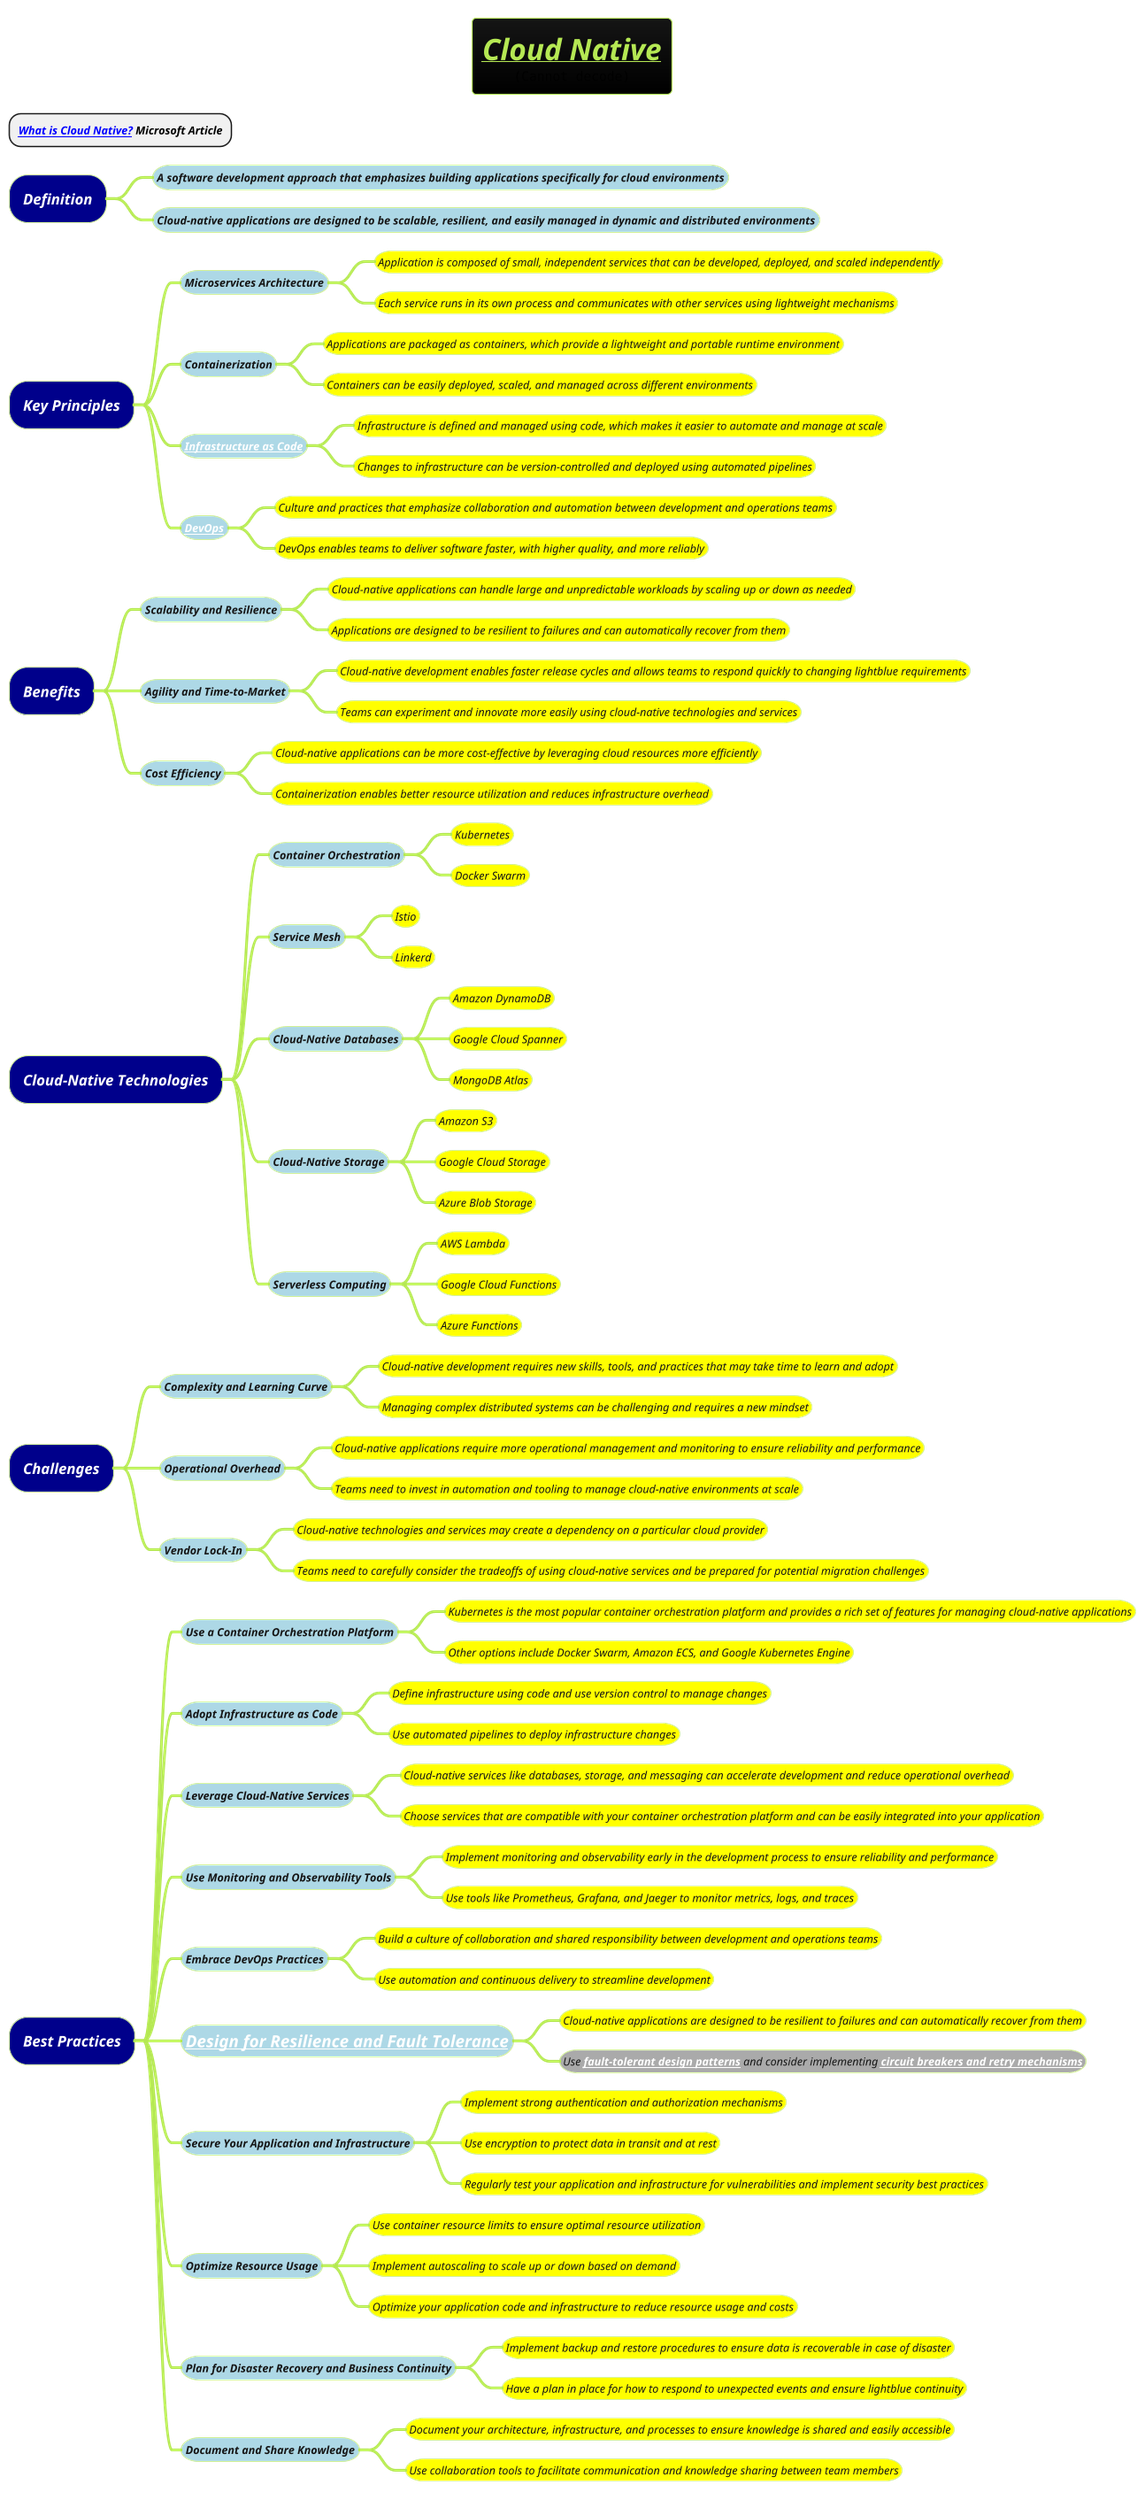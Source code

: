 @startmindmap
title =<i><u>Cloud Native\n<img:images/img.png>

* <i><size:12><b>[[https://learn.microsoft.com/en-us/dotnet/architecture/cloud-native/definition What is Cloud Native?]] Microsoft Article
!theme hacker


*[#darkblue] <color #white><i>Definition
**[#lightblue] <i><size:12>A software development approach that emphasizes building applications specifically for cloud environments
**[#lightblue] <i><size:12>Cloud-native applications are designed to be scalable, resilient, and easily managed in dynamic and distributed environments

*[#darkblue] <color #white><i>Key Principles
**[#lightblue] <i><size:12>Microservices Architecture
***[#yellow] <i><size:12>Application is composed of small, independent services that can be developed, deployed, and scaled independently
***[#yellow] <i><size:12>Each service runs in its own process and communicates with other services using lightweight mechanisms
**[#lightblue] <i><size:12>Containerization
***[#yellow] <i><size:12>Applications are packaged as containers, which provide a lightweight and portable runtime environment
***[#yellow] <i><size:12>Containers can be easily deployed, scaled, and managed across different environments
**[#lightblue] <i><size:12>[[docs/3-devops/devops-plantuml-mindmap/advance-infrastructure-as-code.puml Infrastructure as Code]]
***[#yellow] <i><size:12>Infrastructure is defined and managed using code, which makes it easier to automate and manage at scale
***[#yellow] <i><size:12>Changes to infrastructure can be version-controlled and deployed using automated pipelines
**[#lightblue] <i><size:12>[[docs/3-devops/devops-plantuml-mindmap/DevOps.puml DevOps]]
***[#yellow] <i><size:12>Culture and practices that emphasize collaboration and automation between development and operations teams
***[#yellow] <i><size:12>DevOps enables teams to deliver software faster, with higher quality, and more reliably

*[#darkblue] <color #white><i>Benefits
**[#lightblue] <i><size:12>Scalability and Resilience
***[#yellow] <i><size:12>Cloud-native applications can handle large and unpredictable workloads by scaling up or down as needed
***[#yellow] <i><size:12>Applications are designed to be resilient to failures and can automatically recover from them
**[#lightblue] <i><size:12>Agility and Time-to-Market
***[#yellow] <i><size:12>Cloud-native development enables faster release cycles and allows teams to respond quickly to changing lightblue requirements
***[#yellow] <i><size:12>Teams can experiment and innovate more easily using cloud-native technologies and services
**[#lightblue] <i><size:12>Cost Efficiency
***[#yellow] <i><size:12>Cloud-native applications can be more cost-effective by leveraging cloud resources more efficiently
***[#yellow] <i><size:12>Containerization enables better resource utilization and reduces infrastructure overhead

*[#darkblue] <color #white><i>Cloud-Native Technologies
**[#lightblue] <i><size:12>Container Orchestration
***[#yellow] <i><size:12>Kubernetes
***[#yellow] <i><size:12>Docker Swarm
**[#lightblue] <i><size:12>Service Mesh
***[#yellow] <i><size:12>Istio
***[#yellow] <i><size:12>Linkerd
**[#lightblue] <i><size:12>Cloud-Native Databases
***[#yellow] <i><size:12>Amazon DynamoDB
***[#yellow] <i><size:12>Google Cloud Spanner
***[#yellow] <i><size:12>MongoDB Atlas
**[#lightblue] <i><size:12>Cloud-Native Storage
***[#yellow] <i><size:12>Amazon S3
***[#yellow] <i><size:12>Google Cloud Storage
***[#yellow] <i><size:12>Azure Blob Storage
**[#lightblue] <i><size:12>Serverless Computing
***[#yellow] <i><size:12>AWS Lambda
***[#yellow] <i><size:12>Google Cloud Functions
***[#yellow] <i><size:12>Azure Functions

*[#darkblue] <color #white><i>Challenges
**[#lightblue] <i><size:12>Complexity and Learning Curve
***[#yellow] <i><size:12>Cloud-native development requires new skills, tools, and practices that may take time to learn and adopt
***[#yellow] <i><size:12>Managing complex distributed systems can be challenging and requires a new mindset
**[#lightblue] <i><size:12>Operational Overhead
***[#yellow] <i><size:12>Cloud-native applications require more operational management and monitoring to ensure reliability and performance
***[#yellow] <i><size:12>Teams need to invest in automation and tooling to manage cloud-native environments at scale
**[#lightblue] <i><size:12>Vendor Lock-In
***[#yellow] <i><size:12>Cloud-native technologies and services may create a dependency on a particular cloud provider
***[#yellow] <i><size:12>Teams need to carefully consider the tradeoffs of using cloud-native services and be prepared for potential migration challenges

*[#darkblue] <color #white><i>Best Practices
**[#lightblue] <i><size:12>Use a Container Orchestration Platform
***[#yellow] <i><size:12>Kubernetes is the most popular container orchestration platform and provides a rich set of features for managing cloud-native applications
***[#yellow] <i><size:12>Other options include Docker Swarm, Amazon ECS, and Google Kubernetes Engine
**[#lightblue] <i><size:12>Adopt Infrastructure as Code
***[#yellow] <i><size:12>Define infrastructure using code and use version control to manage changes
***[#yellow] <i><size:12>Use automated pipelines to deploy infrastructure changes
**[#lightblue] <i><size:12>Leverage Cloud-Native Services
***[#yellow] <i><size:12>Cloud-native services like databases, storage, and messaging can accelerate development and reduce operational overhead
***[#yellow] <i><size:12>Choose services that are compatible with your container orchestration platform and can be easily integrated into your application
**[#lightblue] <i><size:12>Use Monitoring and Observability Tools
***[#yellow] <i><size:12>Implement monitoring and observability early in the development process to ensure reliability and performance
***[#yellow] <i><size:12>Use tools like Prometheus, Grafana, and Jaeger to monitor metrics, logs, and traces
**[#lightblue] <i><size:12>Embrace DevOps Practices
***[#yellow] <i><size:12>Build a culture of collaboration and shared responsibility between development and operations teams
***[#yellow] <i><size:12>Use automation and continuous delivery to streamline development

**[#lightblue] <i><size:18>[[docs/cloud-computing/Cloud-Design-Patterns.puml Design for Resilience and Fault Tolerance]]
***[#yellow] <i><size:12>Cloud-native applications are designed to be resilient to failures and can automatically recover from them
***[#a] <i><size:12>Use **[[docs/cloud-computing/Cloud-Design-Patterns.puml fault-tolerant design patterns]]** and consider implementing <b>[[docs/cloud-computing/Cloud-Design-Patterns.puml circuit breakers and retry mechanisms]]
**[#lightblue] <i><size:12>Secure Your Application and Infrastructure
***[#yellow] <i><size:12>Implement strong authentication and authorization mechanisms
***[#yellow] <i><size:12>Use encryption to protect data in transit and at rest
***[#yellow] <i><size:12>Regularly test your application and infrastructure for vulnerabilities and implement security best practices
**[#lightblue] <i><size:12>Optimize Resource Usage
***[#yellow] <i><size:12>Use container resource limits to ensure optimal resource utilization
***[#yellow] <i><size:12>Implement autoscaling to scale up or down based on demand
***[#yellow] <i><size:12>Optimize your application code and infrastructure to reduce resource usage and costs
**[#lightblue] <i><size:12>Plan for Disaster Recovery and Business Continuity
***[#yellow] <i><size:12>Implement backup and restore procedures to ensure data is recoverable in case of disaster
***[#yellow] <i><size:12>Have a plan in place for how to respond to unexpected events and ensure lightblue continuity
**[#lightblue] <i><size:12>Document and Share Knowledge
***[#yellow] <i><size:12>Document your architecture, infrastructure, and processes to ensure knowledge is shared and easily accessible
***[#yellow] <i><size:12>Use collaboration tools to facilitate communication and knowledge sharing between team members

@endmindmap